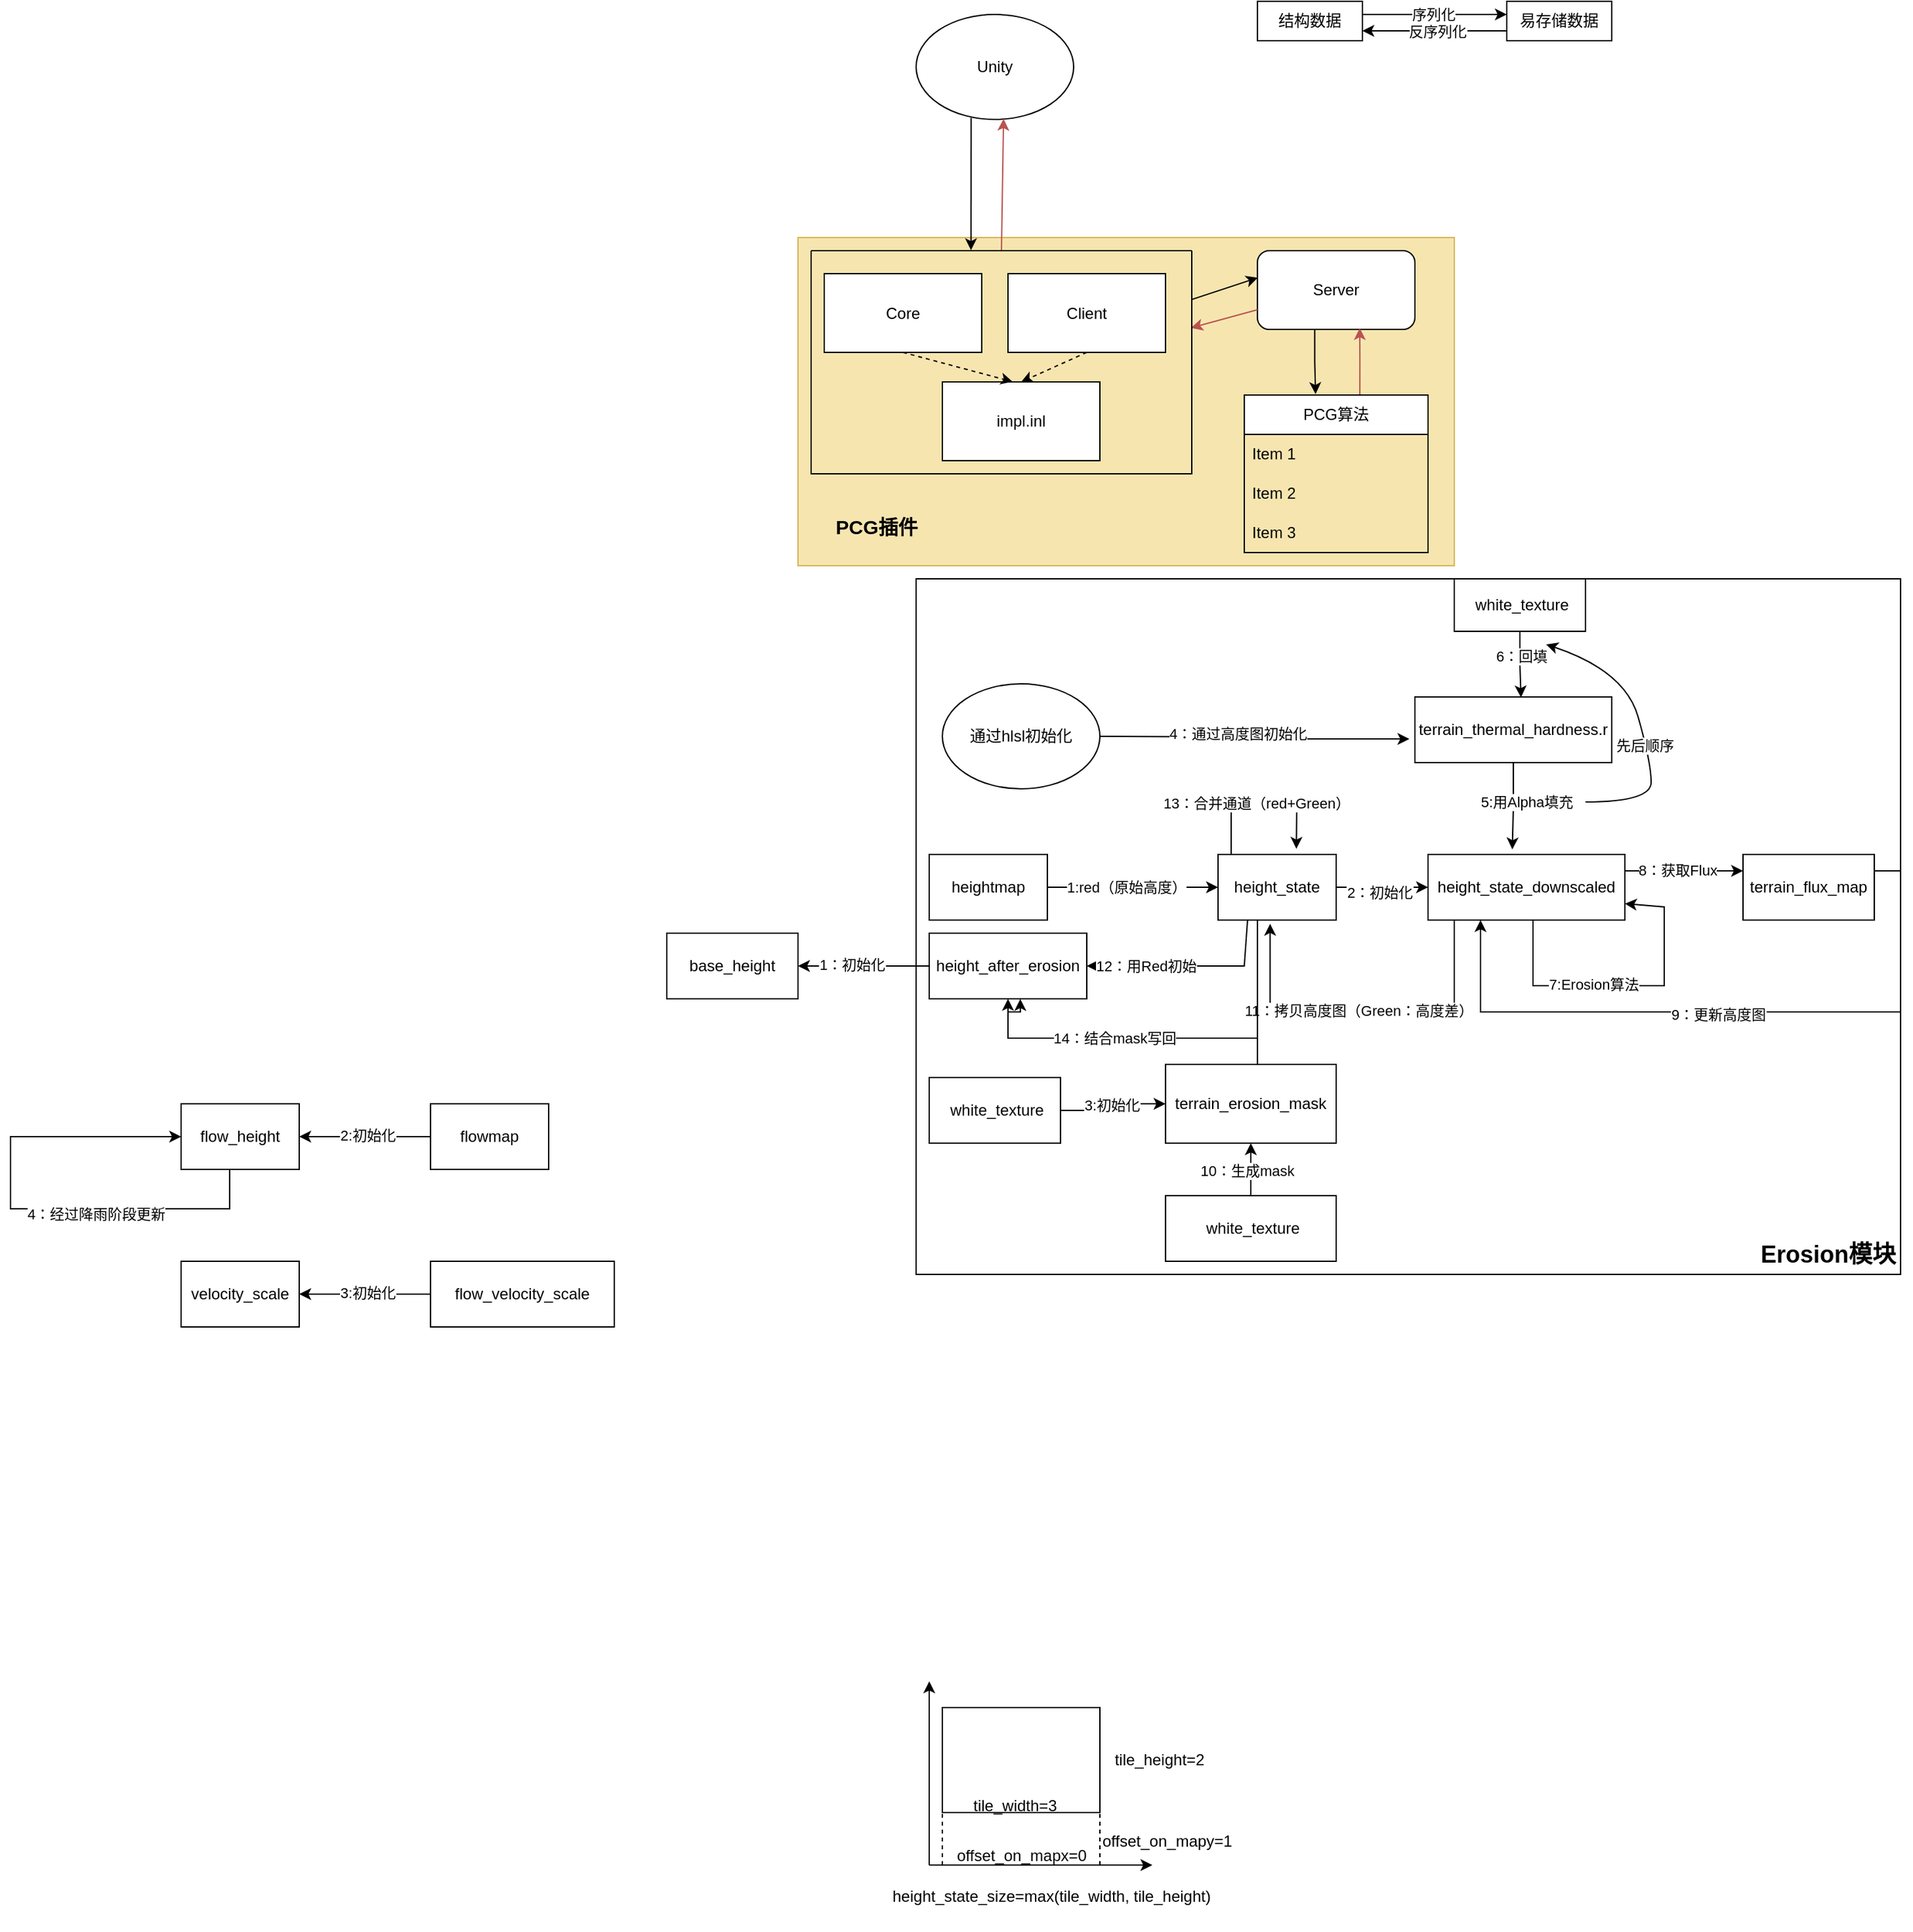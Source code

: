 <mxfile version="21.8.2" type="github">
  <diagram name="第 1 页" id="s2snfImjlksssQ3lNaat">
    <mxGraphModel dx="2453" dy="759" grid="1" gridSize="10" guides="1" tooltips="1" connect="1" arrows="1" fold="1" page="1" pageScale="1" pageWidth="827" pageHeight="1169" math="0" shadow="0">
      <root>
        <mxCell id="0" />
        <mxCell id="1" parent="0" />
        <mxCell id="TSpRPWHZfFyNP2IxD03n-18" value="" style="rounded=0;whiteSpace=wrap;html=1;fillColor=#f7e5b0;strokeColor=#d6b656;" parent="1" vertex="1">
          <mxGeometry x="20" y="490" width="500" height="250" as="geometry" />
        </mxCell>
        <mxCell id="TSpRPWHZfFyNP2IxD03n-8" style="edgeStyle=orthogonalEdgeStyle;rounded=0;orthogonalLoop=1;jettySize=auto;html=1;exitX=0.364;exitY=1.002;exitDx=0;exitDy=0;entryX=0.388;entryY=-0.006;entryDx=0;entryDy=0;entryPerimeter=0;exitPerimeter=0;" parent="1" source="TSpRPWHZfFyNP2IxD03n-2" target="TSpRPWHZfFyNP2IxD03n-4" edge="1">
          <mxGeometry relative="1" as="geometry" />
        </mxCell>
        <mxCell id="TSpRPWHZfFyNP2IxD03n-2" value="Server" style="rounded=1;whiteSpace=wrap;html=1;" parent="1" vertex="1">
          <mxGeometry x="370" y="500" width="120" height="60" as="geometry" />
        </mxCell>
        <mxCell id="TSpRPWHZfFyNP2IxD03n-3" value="" style="endArrow=classic;html=1;rounded=0;entryX=0.003;entryY=0.343;entryDx=0;entryDy=0;entryPerimeter=0;" parent="1" source="TSpRPWHZfFyNP2IxD03n-25" target="TSpRPWHZfFyNP2IxD03n-2" edge="1">
          <mxGeometry width="50" height="50" relative="1" as="geometry">
            <mxPoint x="291.8" y="521.3" as="sourcePoint" />
            <mxPoint x="440" y="330" as="targetPoint" />
          </mxGeometry>
        </mxCell>
        <mxCell id="TSpRPWHZfFyNP2IxD03n-9" style="edgeStyle=orthogonalEdgeStyle;rounded=0;orthogonalLoop=1;jettySize=auto;html=1;exitX=0.629;exitY=0.008;exitDx=0;exitDy=0;entryX=0.65;entryY=0.983;entryDx=0;entryDy=0;entryPerimeter=0;exitPerimeter=0;fillColor=#f8cecc;strokeColor=#b85450;" parent="1" source="TSpRPWHZfFyNP2IxD03n-4" target="TSpRPWHZfFyNP2IxD03n-2" edge="1">
          <mxGeometry relative="1" as="geometry" />
        </mxCell>
        <mxCell id="TSpRPWHZfFyNP2IxD03n-4" value="PCG算法" style="swimlane;fontStyle=0;childLayout=stackLayout;horizontal=1;startSize=30;horizontalStack=0;resizeParent=1;resizeParentMax=0;resizeLast=0;collapsible=1;marginBottom=0;whiteSpace=wrap;html=1;" parent="1" vertex="1">
          <mxGeometry x="360" y="610" width="140" height="120" as="geometry" />
        </mxCell>
        <mxCell id="TSpRPWHZfFyNP2IxD03n-5" value="Item 1" style="text;strokeColor=none;fillColor=none;align=left;verticalAlign=middle;spacingLeft=4;spacingRight=4;overflow=hidden;points=[[0,0.5],[1,0.5]];portConstraint=eastwest;rotatable=0;whiteSpace=wrap;html=1;" parent="TSpRPWHZfFyNP2IxD03n-4" vertex="1">
          <mxGeometry y="30" width="140" height="30" as="geometry" />
        </mxCell>
        <mxCell id="TSpRPWHZfFyNP2IxD03n-6" value="Item 2" style="text;strokeColor=none;fillColor=none;align=left;verticalAlign=middle;spacingLeft=4;spacingRight=4;overflow=hidden;points=[[0,0.5],[1,0.5]];portConstraint=eastwest;rotatable=0;whiteSpace=wrap;html=1;" parent="TSpRPWHZfFyNP2IxD03n-4" vertex="1">
          <mxGeometry y="60" width="140" height="30" as="geometry" />
        </mxCell>
        <mxCell id="TSpRPWHZfFyNP2IxD03n-7" value="Item 3" style="text;strokeColor=none;fillColor=none;align=left;verticalAlign=middle;spacingLeft=4;spacingRight=4;overflow=hidden;points=[[0,0.5],[1,0.5]];portConstraint=eastwest;rotatable=0;whiteSpace=wrap;html=1;" parent="TSpRPWHZfFyNP2IxD03n-4" vertex="1">
          <mxGeometry y="90" width="140" height="30" as="geometry" />
        </mxCell>
        <mxCell id="TSpRPWHZfFyNP2IxD03n-12" value="" style="endArrow=classic;html=1;rounded=0;exitX=0;exitY=0.75;exitDx=0;exitDy=0;fillColor=#f8cecc;strokeColor=#b85450;entryX=0.998;entryY=0.346;entryDx=0;entryDy=0;entryPerimeter=0;" parent="1" source="TSpRPWHZfFyNP2IxD03n-2" target="TSpRPWHZfFyNP2IxD03n-25" edge="1">
          <mxGeometry width="50" height="50" relative="1" as="geometry">
            <mxPoint x="430" y="540" as="sourcePoint" />
            <mxPoint x="290" y="545" as="targetPoint" />
          </mxGeometry>
        </mxCell>
        <mxCell id="TSpRPWHZfFyNP2IxD03n-13" value="Unity" style="ellipse;whiteSpace=wrap;html=1;" parent="1" vertex="1">
          <mxGeometry x="110" y="320" width="120" height="80" as="geometry" />
        </mxCell>
        <mxCell id="TSpRPWHZfFyNP2IxD03n-14" value="" style="endArrow=classic;html=1;rounded=0;exitX=0.349;exitY=0.985;exitDx=0;exitDy=0;entryX=0.42;entryY=-0.002;entryDx=0;entryDy=0;entryPerimeter=0;exitPerimeter=0;" parent="1" source="TSpRPWHZfFyNP2IxD03n-13" target="TSpRPWHZfFyNP2IxD03n-25" edge="1">
          <mxGeometry width="50" height="50" relative="1" as="geometry">
            <mxPoint x="220" y="410.0" as="sourcePoint" />
            <mxPoint x="220" y="500" as="targetPoint" />
          </mxGeometry>
        </mxCell>
        <mxCell id="TSpRPWHZfFyNP2IxD03n-20" value="&lt;b&gt;&lt;font style=&quot;font-size: 15px;&quot;&gt;PCG插件&lt;/font&gt;&lt;/b&gt;" style="text;html=1;strokeColor=none;fillColor=none;align=center;verticalAlign=middle;whiteSpace=wrap;rounded=0;" parent="1" vertex="1">
          <mxGeometry x="30" y="690" width="100" height="40" as="geometry" />
        </mxCell>
        <mxCell id="TSpRPWHZfFyNP2IxD03n-21" value="" style="endArrow=classic;html=1;rounded=0;entryX=0.555;entryY=0.994;entryDx=0;entryDy=0;entryPerimeter=0;exitX=0.5;exitY=0;exitDx=0;exitDy=0;fillColor=#f8cecc;strokeColor=#b85450;" parent="1" source="TSpRPWHZfFyNP2IxD03n-25" target="TSpRPWHZfFyNP2IxD03n-13" edge="1">
          <mxGeometry width="50" height="50" relative="1" as="geometry">
            <mxPoint x="235.88" y="498.5" as="sourcePoint" />
            <mxPoint x="290" y="450" as="targetPoint" />
          </mxGeometry>
        </mxCell>
        <mxCell id="TSpRPWHZfFyNP2IxD03n-25" value="" style="swimlane;startSize=0;" parent="1" vertex="1">
          <mxGeometry x="30" y="500" width="290" height="170" as="geometry" />
        </mxCell>
        <mxCell id="TSpRPWHZfFyNP2IxD03n-23" value="Core" style="rounded=0;whiteSpace=wrap;html=1;" parent="TSpRPWHZfFyNP2IxD03n-25" vertex="1">
          <mxGeometry x="10" y="17.5" width="120" height="60" as="geometry" />
        </mxCell>
        <mxCell id="TSpRPWHZfFyNP2IxD03n-26" value="Client" style="rounded=0;whiteSpace=wrap;html=1;" parent="TSpRPWHZfFyNP2IxD03n-25" vertex="1">
          <mxGeometry x="150" y="17.5" width="120" height="60" as="geometry" />
        </mxCell>
        <mxCell id="TSpRPWHZfFyNP2IxD03n-27" value="impl.inl" style="rounded=0;whiteSpace=wrap;html=1;" parent="TSpRPWHZfFyNP2IxD03n-25" vertex="1">
          <mxGeometry x="100" y="100" width="120" height="60" as="geometry" />
        </mxCell>
        <mxCell id="TSpRPWHZfFyNP2IxD03n-28" value="" style="endArrow=classic;html=1;rounded=0;exitX=0.5;exitY=1;exitDx=0;exitDy=0;entryX=0.446;entryY=-0.003;entryDx=0;entryDy=0;entryPerimeter=0;strokeWidth=1;strokeColor=default;dashed=1;" parent="TSpRPWHZfFyNP2IxD03n-25" source="TSpRPWHZfFyNP2IxD03n-23" target="TSpRPWHZfFyNP2IxD03n-27" edge="1">
          <mxGeometry width="50" height="50" relative="1" as="geometry">
            <mxPoint x="140" y="230" as="sourcePoint" />
            <mxPoint x="190" y="180" as="targetPoint" />
          </mxGeometry>
        </mxCell>
        <mxCell id="TSpRPWHZfFyNP2IxD03n-29" value="" style="endArrow=classic;html=1;rounded=0;entryX=0.5;entryY=0;entryDx=0;entryDy=0;strokeWidth=1;strokeColor=default;dashed=1;exitX=0.5;exitY=1;exitDx=0;exitDy=0;" parent="TSpRPWHZfFyNP2IxD03n-25" source="TSpRPWHZfFyNP2IxD03n-26" target="TSpRPWHZfFyNP2IxD03n-27" edge="1">
          <mxGeometry width="50" height="50" relative="1" as="geometry">
            <mxPoint x="80" y="88" as="sourcePoint" />
            <mxPoint x="164" y="110" as="targetPoint" />
          </mxGeometry>
        </mxCell>
        <mxCell id="TSpRPWHZfFyNP2IxD03n-30" value="结构数据" style="rounded=0;whiteSpace=wrap;html=1;" parent="1" vertex="1">
          <mxGeometry x="370" y="310" width="80" height="30" as="geometry" />
        </mxCell>
        <mxCell id="TSpRPWHZfFyNP2IxD03n-32" value="易存储数据" style="rounded=0;whiteSpace=wrap;html=1;" parent="1" vertex="1">
          <mxGeometry x="560" y="310" width="80" height="30" as="geometry" />
        </mxCell>
        <mxCell id="TSpRPWHZfFyNP2IxD03n-33" value="" style="endArrow=classic;html=1;rounded=0;exitX=1;exitY=0.5;exitDx=0;exitDy=0;entryX=0;entryY=0.5;entryDx=0;entryDy=0;" parent="1" edge="1">
          <mxGeometry width="50" height="50" relative="1" as="geometry">
            <mxPoint x="450" y="320" as="sourcePoint" />
            <mxPoint x="560" y="320" as="targetPoint" />
          </mxGeometry>
        </mxCell>
        <mxCell id="TSpRPWHZfFyNP2IxD03n-34" value="序列化" style="edgeLabel;html=1;align=center;verticalAlign=middle;resizable=0;points=[];" parent="TSpRPWHZfFyNP2IxD03n-33" vertex="1" connectable="0">
          <mxGeometry x="-0.028" relative="1" as="geometry">
            <mxPoint as="offset" />
          </mxGeometry>
        </mxCell>
        <mxCell id="TSpRPWHZfFyNP2IxD03n-35" value="" style="endArrow=classic;html=1;rounded=0;exitX=0;exitY=0.75;exitDx=0;exitDy=0;entryX=1;entryY=0.75;entryDx=0;entryDy=0;" parent="1" source="TSpRPWHZfFyNP2IxD03n-32" target="TSpRPWHZfFyNP2IxD03n-30" edge="1">
          <mxGeometry width="50" height="50" relative="1" as="geometry">
            <mxPoint x="460" y="330" as="sourcePoint" />
            <mxPoint x="570" y="330" as="targetPoint" />
          </mxGeometry>
        </mxCell>
        <mxCell id="TSpRPWHZfFyNP2IxD03n-36" value="反序列化" style="edgeLabel;html=1;align=center;verticalAlign=middle;resizable=0;points=[];" parent="TSpRPWHZfFyNP2IxD03n-35" vertex="1" connectable="0">
          <mxGeometry x="-0.028" relative="1" as="geometry">
            <mxPoint as="offset" />
          </mxGeometry>
        </mxCell>
        <mxCell id="7l8nPw5GP7gn8wgr-0gG-56" value="" style="group" vertex="1" connectable="0" parent="1">
          <mxGeometry x="120" y="750" width="740" height="530" as="geometry" />
        </mxCell>
        <mxCell id="7l8nPw5GP7gn8wgr-0gG-113" value="" style="rounded=0;whiteSpace=wrap;html=1;" vertex="1" parent="7l8nPw5GP7gn8wgr-0gG-56">
          <mxGeometry x="-10" width="750" height="530" as="geometry" />
        </mxCell>
        <mxCell id="7l8nPw5GP7gn8wgr-0gG-1" value="heightmap" style="rounded=0;whiteSpace=wrap;html=1;" vertex="1" parent="7l8nPw5GP7gn8wgr-0gG-56">
          <mxGeometry y="210" width="90" height="50" as="geometry" />
        </mxCell>
        <mxCell id="7l8nPw5GP7gn8wgr-0gG-2" value="height_state" style="rounded=0;whiteSpace=wrap;html=1;" vertex="1" parent="7l8nPw5GP7gn8wgr-0gG-56">
          <mxGeometry x="220" y="210" width="90" height="50" as="geometry" />
        </mxCell>
        <mxCell id="7l8nPw5GP7gn8wgr-0gG-3" style="edgeStyle=orthogonalEdgeStyle;rounded=0;orthogonalLoop=1;jettySize=auto;html=1;exitX=1;exitY=0.5;exitDx=0;exitDy=0;entryX=0;entryY=0.5;entryDx=0;entryDy=0;" edge="1" parent="7l8nPw5GP7gn8wgr-0gG-56" source="7l8nPw5GP7gn8wgr-0gG-1" target="7l8nPw5GP7gn8wgr-0gG-2">
          <mxGeometry relative="1" as="geometry" />
        </mxCell>
        <mxCell id="7l8nPw5GP7gn8wgr-0gG-4" value="1:red（原始高度）" style="edgeLabel;html=1;align=center;verticalAlign=middle;resizable=0;points=[];" vertex="1" connectable="0" parent="7l8nPw5GP7gn8wgr-0gG-3">
          <mxGeometry x="-0.367" y="1" relative="1" as="geometry">
            <mxPoint x="19" y="1" as="offset" />
          </mxGeometry>
        </mxCell>
        <mxCell id="7l8nPw5GP7gn8wgr-0gG-5" value="height_state_downscaled" style="rounded=0;whiteSpace=wrap;html=1;" vertex="1" parent="7l8nPw5GP7gn8wgr-0gG-56">
          <mxGeometry x="380" y="210" width="150" height="50" as="geometry" />
        </mxCell>
        <mxCell id="7l8nPw5GP7gn8wgr-0gG-6" style="edgeStyle=orthogonalEdgeStyle;rounded=0;orthogonalLoop=1;jettySize=auto;html=1;exitX=1;exitY=0.5;exitDx=0;exitDy=0;entryX=0;entryY=0.5;entryDx=0;entryDy=0;" edge="1" parent="7l8nPw5GP7gn8wgr-0gG-56" source="7l8nPw5GP7gn8wgr-0gG-2" target="7l8nPw5GP7gn8wgr-0gG-5">
          <mxGeometry relative="1" as="geometry" />
        </mxCell>
        <mxCell id="7l8nPw5GP7gn8wgr-0gG-7" value="2：初始化" style="edgeLabel;html=1;align=center;verticalAlign=middle;resizable=0;points=[];" vertex="1" connectable="0" parent="7l8nPw5GP7gn8wgr-0gG-6">
          <mxGeometry x="-0.067" y="-4" relative="1" as="geometry">
            <mxPoint as="offset" />
          </mxGeometry>
        </mxCell>
        <mxCell id="7l8nPw5GP7gn8wgr-0gG-8" value="terrain_erosion_mask" style="rounded=0;whiteSpace=wrap;html=1;" vertex="1" parent="7l8nPw5GP7gn8wgr-0gG-56">
          <mxGeometry x="180" y="370" width="130" height="60" as="geometry" />
        </mxCell>
        <mxCell id="7l8nPw5GP7gn8wgr-0gG-10" style="edgeStyle=orthogonalEdgeStyle;rounded=0;orthogonalLoop=1;jettySize=auto;html=1;" edge="1" parent="7l8nPw5GP7gn8wgr-0gG-56" source="7l8nPw5GP7gn8wgr-0gG-9" target="7l8nPw5GP7gn8wgr-0gG-8">
          <mxGeometry relative="1" as="geometry" />
        </mxCell>
        <mxCell id="7l8nPw5GP7gn8wgr-0gG-11" value="3:初始化" style="edgeLabel;html=1;align=center;verticalAlign=middle;resizable=0;points=[];" vertex="1" connectable="0" parent="7l8nPw5GP7gn8wgr-0gG-10">
          <mxGeometry x="0.033" y="1" relative="1" as="geometry">
            <mxPoint as="offset" />
          </mxGeometry>
        </mxCell>
        <mxCell id="7l8nPw5GP7gn8wgr-0gG-9" value="&amp;nbsp;white_texture" style="rounded=0;whiteSpace=wrap;html=1;" vertex="1" parent="7l8nPw5GP7gn8wgr-0gG-56">
          <mxGeometry y="380" width="100" height="50" as="geometry" />
        </mxCell>
        <mxCell id="7l8nPw5GP7gn8wgr-0gG-12" value="terrain_thermal_hardness.r" style="rounded=0;whiteSpace=wrap;html=1;" vertex="1" parent="7l8nPw5GP7gn8wgr-0gG-56">
          <mxGeometry x="370" y="90" width="150" height="50" as="geometry" />
        </mxCell>
        <mxCell id="7l8nPw5GP7gn8wgr-0gG-13" value="通过hlsl初始化" style="ellipse;whiteSpace=wrap;html=1;" vertex="1" parent="7l8nPw5GP7gn8wgr-0gG-56">
          <mxGeometry x="10" y="80" width="120" height="80" as="geometry" />
        </mxCell>
        <mxCell id="7l8nPw5GP7gn8wgr-0gG-14" style="edgeStyle=orthogonalEdgeStyle;rounded=0;orthogonalLoop=1;jettySize=auto;html=1;exitX=1;exitY=0.5;exitDx=0;exitDy=0;entryX=-0.028;entryY=0.64;entryDx=0;entryDy=0;entryPerimeter=0;" edge="1" parent="7l8nPw5GP7gn8wgr-0gG-56" target="7l8nPw5GP7gn8wgr-0gG-12">
          <mxGeometry relative="1" as="geometry">
            <mxPoint x="130" y="120" as="sourcePoint" />
          </mxGeometry>
        </mxCell>
        <mxCell id="7l8nPw5GP7gn8wgr-0gG-15" value="4：通过高度图初始化" style="edgeLabel;html=1;align=center;verticalAlign=middle;resizable=0;points=[];" vertex="1" connectable="0" parent="7l8nPw5GP7gn8wgr-0gG-14">
          <mxGeometry x="-0.115" y="3" relative="1" as="geometry">
            <mxPoint as="offset" />
          </mxGeometry>
        </mxCell>
        <mxCell id="7l8nPw5GP7gn8wgr-0gG-16" style="edgeStyle=orthogonalEdgeStyle;rounded=0;orthogonalLoop=1;jettySize=auto;html=1;exitX=0.5;exitY=1;exitDx=0;exitDy=0;entryX=0.428;entryY=-0.077;entryDx=0;entryDy=0;entryPerimeter=0;" edge="1" parent="7l8nPw5GP7gn8wgr-0gG-56" source="7l8nPw5GP7gn8wgr-0gG-12" target="7l8nPw5GP7gn8wgr-0gG-5">
          <mxGeometry relative="1" as="geometry" />
        </mxCell>
        <mxCell id="7l8nPw5GP7gn8wgr-0gG-17" value="5:用Alpha填充" style="edgeLabel;html=1;align=center;verticalAlign=middle;resizable=0;points=[];" vertex="1" connectable="0" parent="7l8nPw5GP7gn8wgr-0gG-16">
          <mxGeometry x="-0.044" y="-3" relative="1" as="geometry">
            <mxPoint x="13" y="-2" as="offset" />
          </mxGeometry>
        </mxCell>
        <mxCell id="7l8nPw5GP7gn8wgr-0gG-18" value="&amp;nbsp;white_texture" style="rounded=0;whiteSpace=wrap;html=1;" vertex="1" parent="7l8nPw5GP7gn8wgr-0gG-56">
          <mxGeometry x="400" width="100" height="40" as="geometry" />
        </mxCell>
        <mxCell id="7l8nPw5GP7gn8wgr-0gG-19" style="edgeStyle=orthogonalEdgeStyle;rounded=0;orthogonalLoop=1;jettySize=auto;html=1;entryX=0.539;entryY=0.007;entryDx=0;entryDy=0;entryPerimeter=0;" edge="1" parent="7l8nPw5GP7gn8wgr-0gG-56" source="7l8nPw5GP7gn8wgr-0gG-18" target="7l8nPw5GP7gn8wgr-0gG-12">
          <mxGeometry relative="1" as="geometry" />
        </mxCell>
        <mxCell id="7l8nPw5GP7gn8wgr-0gG-20" value="6：回填" style="edgeLabel;html=1;align=center;verticalAlign=middle;resizable=0;points=[];" vertex="1" connectable="0" parent="7l8nPw5GP7gn8wgr-0gG-19">
          <mxGeometry x="-0.272" y="1" relative="1" as="geometry">
            <mxPoint as="offset" />
          </mxGeometry>
        </mxCell>
        <mxCell id="7l8nPw5GP7gn8wgr-0gG-22" value="" style="curved=1;endArrow=classic;html=1;rounded=0;" edge="1" parent="7l8nPw5GP7gn8wgr-0gG-56">
          <mxGeometry width="50" height="50" relative="1" as="geometry">
            <mxPoint x="500" y="170" as="sourcePoint" />
            <mxPoint x="470" y="50" as="targetPoint" />
            <Array as="points">
              <mxPoint x="550" y="170" />
              <mxPoint x="550" y="140" />
              <mxPoint x="530" y="70" />
            </Array>
          </mxGeometry>
        </mxCell>
        <mxCell id="7l8nPw5GP7gn8wgr-0gG-25" value="先后顺序" style="edgeLabel;html=1;align=center;verticalAlign=middle;resizable=0;points=[];" vertex="1" connectable="0" parent="7l8nPw5GP7gn8wgr-0gG-22">
          <mxGeometry x="-0.132" relative="1" as="geometry">
            <mxPoint x="-1" as="offset" />
          </mxGeometry>
        </mxCell>
        <mxCell id="7l8nPw5GP7gn8wgr-0gG-30" value="terrain_flux_map" style="rounded=0;whiteSpace=wrap;html=1;" vertex="1" parent="7l8nPw5GP7gn8wgr-0gG-56">
          <mxGeometry x="620" y="210" width="100" height="50" as="geometry" />
        </mxCell>
        <mxCell id="7l8nPw5GP7gn8wgr-0gG-33" value="" style="endArrow=classic;html=1;rounded=0;entryX=1;entryY=0.75;entryDx=0;entryDy=0;" edge="1" parent="7l8nPw5GP7gn8wgr-0gG-56" target="7l8nPw5GP7gn8wgr-0gG-5">
          <mxGeometry width="50" height="50" relative="1" as="geometry">
            <mxPoint x="460" y="260" as="sourcePoint" />
            <mxPoint x="560" y="230" as="targetPoint" />
            <Array as="points">
              <mxPoint x="460" y="310" />
              <mxPoint x="560" y="310" />
              <mxPoint x="560" y="250" />
            </Array>
          </mxGeometry>
        </mxCell>
        <mxCell id="7l8nPw5GP7gn8wgr-0gG-34" value="7:Erosion算法" style="edgeLabel;html=1;align=center;verticalAlign=middle;resizable=0;points=[];" vertex="1" connectable="0" parent="7l8nPw5GP7gn8wgr-0gG-33">
          <mxGeometry x="-0.201" y="1" relative="1" as="geometry">
            <mxPoint as="offset" />
          </mxGeometry>
        </mxCell>
        <mxCell id="7l8nPw5GP7gn8wgr-0gG-31" style="edgeStyle=orthogonalEdgeStyle;rounded=0;orthogonalLoop=1;jettySize=auto;html=1;exitX=1;exitY=0.25;exitDx=0;exitDy=0;entryX=0;entryY=0.25;entryDx=0;entryDy=0;" edge="1" parent="7l8nPw5GP7gn8wgr-0gG-56" source="7l8nPw5GP7gn8wgr-0gG-5" target="7l8nPw5GP7gn8wgr-0gG-30">
          <mxGeometry relative="1" as="geometry" />
        </mxCell>
        <mxCell id="7l8nPw5GP7gn8wgr-0gG-32" value="8：获取Flux" style="edgeLabel;html=1;align=center;verticalAlign=middle;resizable=0;points=[];" vertex="1" connectable="0" parent="7l8nPw5GP7gn8wgr-0gG-31">
          <mxGeometry x="-0.11" y="1" relative="1" as="geometry">
            <mxPoint as="offset" />
          </mxGeometry>
        </mxCell>
        <mxCell id="7l8nPw5GP7gn8wgr-0gG-36" style="edgeStyle=orthogonalEdgeStyle;rounded=0;orthogonalLoop=1;jettySize=auto;html=1;exitX=1;exitY=0.25;exitDx=0;exitDy=0;" edge="1" parent="7l8nPw5GP7gn8wgr-0gG-56" source="7l8nPw5GP7gn8wgr-0gG-30" target="7l8nPw5GP7gn8wgr-0gG-5">
          <mxGeometry relative="1" as="geometry">
            <Array as="points">
              <mxPoint x="740" y="223" />
              <mxPoint x="740" y="330" />
              <mxPoint x="420" y="330" />
            </Array>
          </mxGeometry>
        </mxCell>
        <mxCell id="7l8nPw5GP7gn8wgr-0gG-37" value="9：更新高度图" style="edgeLabel;html=1;align=center;verticalAlign=middle;resizable=0;points=[];" vertex="1" connectable="0" parent="7l8nPw5GP7gn8wgr-0gG-36">
          <mxGeometry x="0.031" y="2" relative="1" as="geometry">
            <mxPoint as="offset" />
          </mxGeometry>
        </mxCell>
        <mxCell id="7l8nPw5GP7gn8wgr-0gG-39" style="edgeStyle=orthogonalEdgeStyle;rounded=0;orthogonalLoop=1;jettySize=auto;html=1;entryX=0.5;entryY=1;entryDx=0;entryDy=0;" edge="1" parent="7l8nPw5GP7gn8wgr-0gG-56" source="7l8nPw5GP7gn8wgr-0gG-38" target="7l8nPw5GP7gn8wgr-0gG-8">
          <mxGeometry relative="1" as="geometry" />
        </mxCell>
        <mxCell id="7l8nPw5GP7gn8wgr-0gG-42" value="10：生成mask" style="edgeLabel;html=1;align=center;verticalAlign=middle;resizable=0;points=[];" vertex="1" connectable="0" parent="7l8nPw5GP7gn8wgr-0gG-39">
          <mxGeometry x="-0.057" y="3" relative="1" as="geometry">
            <mxPoint as="offset" />
          </mxGeometry>
        </mxCell>
        <mxCell id="7l8nPw5GP7gn8wgr-0gG-38" value="&amp;nbsp;white_texture" style="rounded=0;whiteSpace=wrap;html=1;" vertex="1" parent="7l8nPw5GP7gn8wgr-0gG-56">
          <mxGeometry x="180" y="470" width="130" height="50" as="geometry" />
        </mxCell>
        <mxCell id="7l8nPw5GP7gn8wgr-0gG-43" style="edgeStyle=orthogonalEdgeStyle;rounded=0;orthogonalLoop=1;jettySize=auto;html=1;entryX=0.441;entryY=1.057;entryDx=0;entryDy=0;entryPerimeter=0;" edge="1" parent="7l8nPw5GP7gn8wgr-0gG-56" target="7l8nPw5GP7gn8wgr-0gG-2">
          <mxGeometry relative="1" as="geometry">
            <mxPoint x="400" y="260" as="sourcePoint" />
            <mxPoint x="240" y="270" as="targetPoint" />
            <Array as="points">
              <mxPoint x="400" y="327" />
              <mxPoint x="260" y="327" />
            </Array>
          </mxGeometry>
        </mxCell>
        <mxCell id="7l8nPw5GP7gn8wgr-0gG-44" value="11：拷贝高度图（Green：高度差）" style="edgeLabel;html=1;align=center;verticalAlign=middle;resizable=0;points=[];" vertex="1" connectable="0" parent="7l8nPw5GP7gn8wgr-0gG-43">
          <mxGeometry x="0.031" y="2" relative="1" as="geometry">
            <mxPoint as="offset" />
          </mxGeometry>
        </mxCell>
        <mxCell id="7l8nPw5GP7gn8wgr-0gG-45" value="height_after_erosion" style="rounded=0;whiteSpace=wrap;html=1;" vertex="1" parent="7l8nPw5GP7gn8wgr-0gG-56">
          <mxGeometry y="270" width="120" height="50" as="geometry" />
        </mxCell>
        <mxCell id="7l8nPw5GP7gn8wgr-0gG-46" value="" style="endArrow=classic;html=1;rounded=0;entryX=1;entryY=0.5;entryDx=0;entryDy=0;exitX=0.25;exitY=1;exitDx=0;exitDy=0;" edge="1" parent="7l8nPw5GP7gn8wgr-0gG-56" source="7l8nPw5GP7gn8wgr-0gG-2" target="7l8nPw5GP7gn8wgr-0gG-45">
          <mxGeometry width="50" height="50" relative="1" as="geometry">
            <mxPoint x="210" y="260" as="sourcePoint" />
            <mxPoint x="210" y="320" as="targetPoint" />
            <Array as="points">
              <mxPoint x="240" y="295" />
            </Array>
          </mxGeometry>
        </mxCell>
        <mxCell id="7l8nPw5GP7gn8wgr-0gG-47" value="12：用Red初始" style="edgeLabel;html=1;align=center;verticalAlign=middle;resizable=0;points=[];" vertex="1" connectable="0" parent="7l8nPw5GP7gn8wgr-0gG-46">
          <mxGeometry x="0.428" relative="1" as="geometry">
            <mxPoint as="offset" />
          </mxGeometry>
        </mxCell>
        <mxCell id="7l8nPw5GP7gn8wgr-0gG-48" value="" style="endArrow=classic;html=1;rounded=0;entryX=0.663;entryY=-0.086;entryDx=0;entryDy=0;entryPerimeter=0;" edge="1" parent="7l8nPw5GP7gn8wgr-0gG-56" target="7l8nPw5GP7gn8wgr-0gG-2">
          <mxGeometry width="50" height="50" relative="1" as="geometry">
            <mxPoint x="230" y="210" as="sourcePoint" />
            <mxPoint x="310" y="170" as="targetPoint" />
            <Array as="points">
              <mxPoint x="230" y="170" />
              <mxPoint x="280" y="170" />
            </Array>
          </mxGeometry>
        </mxCell>
        <mxCell id="7l8nPw5GP7gn8wgr-0gG-49" value="13：合并通道（red+Green）" style="edgeLabel;html=1;align=center;verticalAlign=middle;resizable=0;points=[];" vertex="1" connectable="0" parent="7l8nPw5GP7gn8wgr-0gG-48">
          <mxGeometry x="-0.067" y="-1" relative="1" as="geometry">
            <mxPoint as="offset" />
          </mxGeometry>
        </mxCell>
        <mxCell id="7l8nPw5GP7gn8wgr-0gG-51" style="edgeStyle=orthogonalEdgeStyle;rounded=0;orthogonalLoop=1;jettySize=auto;html=1;entryX=0.578;entryY=1.002;entryDx=0;entryDy=0;entryPerimeter=0;" edge="1" parent="7l8nPw5GP7gn8wgr-0gG-56" source="7l8nPw5GP7gn8wgr-0gG-2" target="7l8nPw5GP7gn8wgr-0gG-45">
          <mxGeometry relative="1" as="geometry">
            <mxPoint x="80" y="330" as="targetPoint" />
            <Array as="points">
              <mxPoint x="250" y="350" />
              <mxPoint x="60" y="350" />
              <mxPoint x="60" y="330" />
              <mxPoint x="69" y="330" />
            </Array>
          </mxGeometry>
        </mxCell>
        <mxCell id="7l8nPw5GP7gn8wgr-0gG-50" style="edgeStyle=orthogonalEdgeStyle;rounded=0;orthogonalLoop=1;jettySize=auto;html=1;entryX=0.5;entryY=1;entryDx=0;entryDy=0;" edge="1" parent="7l8nPw5GP7gn8wgr-0gG-56" source="7l8nPw5GP7gn8wgr-0gG-8" target="7l8nPw5GP7gn8wgr-0gG-45">
          <mxGeometry relative="1" as="geometry">
            <Array as="points">
              <mxPoint x="250" y="350" />
              <mxPoint x="60" y="350" />
            </Array>
          </mxGeometry>
        </mxCell>
        <mxCell id="7l8nPw5GP7gn8wgr-0gG-52" value="14：结合mask写回" style="edgeLabel;html=1;align=center;verticalAlign=middle;resizable=0;points=[];" vertex="1" connectable="0" parent="7l8nPw5GP7gn8wgr-0gG-50">
          <mxGeometry x="0.078" relative="1" as="geometry">
            <mxPoint as="offset" />
          </mxGeometry>
        </mxCell>
        <mxCell id="7l8nPw5GP7gn8wgr-0gG-114" value="&lt;b&gt;&lt;font style=&quot;font-size: 18px;&quot;&gt;Erosion模块&lt;/font&gt;&lt;/b&gt;" style="text;html=1;strokeColor=none;fillColor=none;align=center;verticalAlign=middle;whiteSpace=wrap;rounded=0;" vertex="1" parent="7l8nPw5GP7gn8wgr-0gG-56">
          <mxGeometry x="630" y="500" width="110" height="30" as="geometry" />
        </mxCell>
        <mxCell id="7l8nPw5GP7gn8wgr-0gG-57" value="" style="rounded=0;whiteSpace=wrap;html=1;" vertex="1" parent="1">
          <mxGeometry x="130" y="1610" width="120" height="80" as="geometry" />
        </mxCell>
        <mxCell id="7l8nPw5GP7gn8wgr-0gG-58" value="" style="endArrow=classic;html=1;rounded=0;" edge="1" parent="1">
          <mxGeometry width="50" height="50" relative="1" as="geometry">
            <mxPoint x="120" y="1730" as="sourcePoint" />
            <mxPoint x="290" y="1730" as="targetPoint" />
          </mxGeometry>
        </mxCell>
        <mxCell id="7l8nPw5GP7gn8wgr-0gG-59" value="" style="endArrow=classic;html=1;rounded=0;" edge="1" parent="1">
          <mxGeometry width="50" height="50" relative="1" as="geometry">
            <mxPoint x="120" y="1730" as="sourcePoint" />
            <mxPoint x="120" y="1590" as="targetPoint" />
          </mxGeometry>
        </mxCell>
        <mxCell id="7l8nPw5GP7gn8wgr-0gG-60" value="" style="endArrow=none;dashed=1;html=1;rounded=0;" edge="1" parent="1">
          <mxGeometry width="50" height="50" relative="1" as="geometry">
            <mxPoint x="130" y="1730" as="sourcePoint" />
            <mxPoint x="130" y="1690" as="targetPoint" />
          </mxGeometry>
        </mxCell>
        <mxCell id="7l8nPw5GP7gn8wgr-0gG-61" value="" style="endArrow=none;dashed=1;html=1;rounded=0;" edge="1" parent="1">
          <mxGeometry width="50" height="50" relative="1" as="geometry">
            <mxPoint x="250" y="1730" as="sourcePoint" />
            <mxPoint x="250" y="1690" as="targetPoint" />
          </mxGeometry>
        </mxCell>
        <mxCell id="7l8nPw5GP7gn8wgr-0gG-62" value="tile_width=3" style="text;html=1;align=center;verticalAlign=middle;resizable=0;points=[];autosize=1;strokeColor=none;fillColor=none;" vertex="1" parent="1">
          <mxGeometry x="140" y="1670" width="90" height="30" as="geometry" />
        </mxCell>
        <mxCell id="7l8nPw5GP7gn8wgr-0gG-63" value="tile_height=2" style="text;html=1;align=center;verticalAlign=middle;resizable=0;points=[];autosize=1;strokeColor=none;fillColor=none;" vertex="1" parent="1">
          <mxGeometry x="250" y="1635" width="90" height="30" as="geometry" />
        </mxCell>
        <mxCell id="7l8nPw5GP7gn8wgr-0gG-64" value="height_state_size=max(tile_width, tile_height)" style="text;whiteSpace=wrap;" vertex="1" parent="1">
          <mxGeometry x="90" y="1740" width="280" height="40" as="geometry" />
        </mxCell>
        <mxCell id="7l8nPw5GP7gn8wgr-0gG-65" value="offset_on_mapx=0" style="text;html=1;align=center;verticalAlign=middle;resizable=0;points=[];autosize=1;strokeColor=none;fillColor=none;" vertex="1" parent="1">
          <mxGeometry x="130" y="1708" width="120" height="30" as="geometry" />
        </mxCell>
        <mxCell id="7l8nPw5GP7gn8wgr-0gG-66" value="offset_on_mapy=1" style="text;whiteSpace=wrap;" vertex="1" parent="1">
          <mxGeometry x="250" y="1698" width="120" height="40" as="geometry" />
        </mxCell>
        <mxCell id="7l8nPw5GP7gn8wgr-0gG-110" value="base_height" style="rounded=0;whiteSpace=wrap;html=1;" vertex="1" parent="1">
          <mxGeometry x="-80" y="1020" width="100" height="50" as="geometry" />
        </mxCell>
        <mxCell id="7l8nPw5GP7gn8wgr-0gG-112" value="" style="edgeStyle=orthogonalEdgeStyle;rounded=0;orthogonalLoop=1;jettySize=auto;html=1;" edge="1" parent="1" source="7l8nPw5GP7gn8wgr-0gG-45" target="7l8nPw5GP7gn8wgr-0gG-110">
          <mxGeometry relative="1" as="geometry" />
        </mxCell>
        <mxCell id="7l8nPw5GP7gn8wgr-0gG-115" value="1：初始化" style="edgeLabel;html=1;align=center;verticalAlign=middle;resizable=0;points=[];" vertex="1" connectable="0" parent="7l8nPw5GP7gn8wgr-0gG-112">
          <mxGeometry x="0.175" y="-1" relative="1" as="geometry">
            <mxPoint as="offset" />
          </mxGeometry>
        </mxCell>
        <mxCell id="7l8nPw5GP7gn8wgr-0gG-118" style="edgeStyle=orthogonalEdgeStyle;rounded=0;orthogonalLoop=1;jettySize=auto;html=1;exitX=0;exitY=0.5;exitDx=0;exitDy=0;entryX=1;entryY=0.5;entryDx=0;entryDy=0;" edge="1" parent="1" source="7l8nPw5GP7gn8wgr-0gG-116" target="7l8nPw5GP7gn8wgr-0gG-117">
          <mxGeometry relative="1" as="geometry" />
        </mxCell>
        <mxCell id="7l8nPw5GP7gn8wgr-0gG-119" value="2:初始化" style="edgeLabel;html=1;align=center;verticalAlign=middle;resizable=0;points=[];" vertex="1" connectable="0" parent="7l8nPw5GP7gn8wgr-0gG-118">
          <mxGeometry x="-0.04" y="-1" relative="1" as="geometry">
            <mxPoint as="offset" />
          </mxGeometry>
        </mxCell>
        <mxCell id="7l8nPw5GP7gn8wgr-0gG-116" value="flowmap" style="rounded=0;whiteSpace=wrap;html=1;" vertex="1" parent="1">
          <mxGeometry x="-260" y="1150" width="90" height="50" as="geometry" />
        </mxCell>
        <mxCell id="7l8nPw5GP7gn8wgr-0gG-117" value="flow_height" style="rounded=0;whiteSpace=wrap;html=1;" vertex="1" parent="1">
          <mxGeometry x="-450" y="1150" width="90" height="50" as="geometry" />
        </mxCell>
        <mxCell id="7l8nPw5GP7gn8wgr-0gG-120" style="edgeStyle=orthogonalEdgeStyle;rounded=0;orthogonalLoop=1;jettySize=auto;html=1;exitX=0;exitY=0.5;exitDx=0;exitDy=0;entryX=1;entryY=0.5;entryDx=0;entryDy=0;" edge="1" parent="1" source="7l8nPw5GP7gn8wgr-0gG-122" target="7l8nPw5GP7gn8wgr-0gG-123">
          <mxGeometry relative="1" as="geometry" />
        </mxCell>
        <mxCell id="7l8nPw5GP7gn8wgr-0gG-121" value="3:初始化" style="edgeLabel;html=1;align=center;verticalAlign=middle;resizable=0;points=[];" vertex="1" connectable="0" parent="7l8nPw5GP7gn8wgr-0gG-120">
          <mxGeometry x="-0.04" y="-1" relative="1" as="geometry">
            <mxPoint as="offset" />
          </mxGeometry>
        </mxCell>
        <mxCell id="7l8nPw5GP7gn8wgr-0gG-122" value="flow_velocity_scale" style="rounded=0;whiteSpace=wrap;html=1;" vertex="1" parent="1">
          <mxGeometry x="-260" y="1270" width="140" height="50" as="geometry" />
        </mxCell>
        <mxCell id="7l8nPw5GP7gn8wgr-0gG-123" value="velocity_scale" style="rounded=0;whiteSpace=wrap;html=1;" vertex="1" parent="1">
          <mxGeometry x="-450" y="1270" width="90" height="50" as="geometry" />
        </mxCell>
        <mxCell id="7l8nPw5GP7gn8wgr-0gG-125" value="" style="endArrow=classic;html=1;rounded=0;entryX=0;entryY=0.5;entryDx=0;entryDy=0;" edge="1" parent="1" target="7l8nPw5GP7gn8wgr-0gG-117">
          <mxGeometry width="50" height="50" relative="1" as="geometry">
            <mxPoint x="-413" y="1200" as="sourcePoint" />
            <mxPoint x="-510" y="1160" as="targetPoint" />
            <Array as="points">
              <mxPoint x="-413" y="1230" />
              <mxPoint x="-580" y="1230" />
              <mxPoint x="-580" y="1175" />
            </Array>
          </mxGeometry>
        </mxCell>
        <mxCell id="7l8nPw5GP7gn8wgr-0gG-126" value="4：经过降雨阶段更新" style="edgeLabel;html=1;align=center;verticalAlign=middle;resizable=0;points=[];" vertex="1" connectable="0" parent="7l8nPw5GP7gn8wgr-0gG-125">
          <mxGeometry x="-0.306" y="4" relative="1" as="geometry">
            <mxPoint as="offset" />
          </mxGeometry>
        </mxCell>
      </root>
    </mxGraphModel>
  </diagram>
</mxfile>
